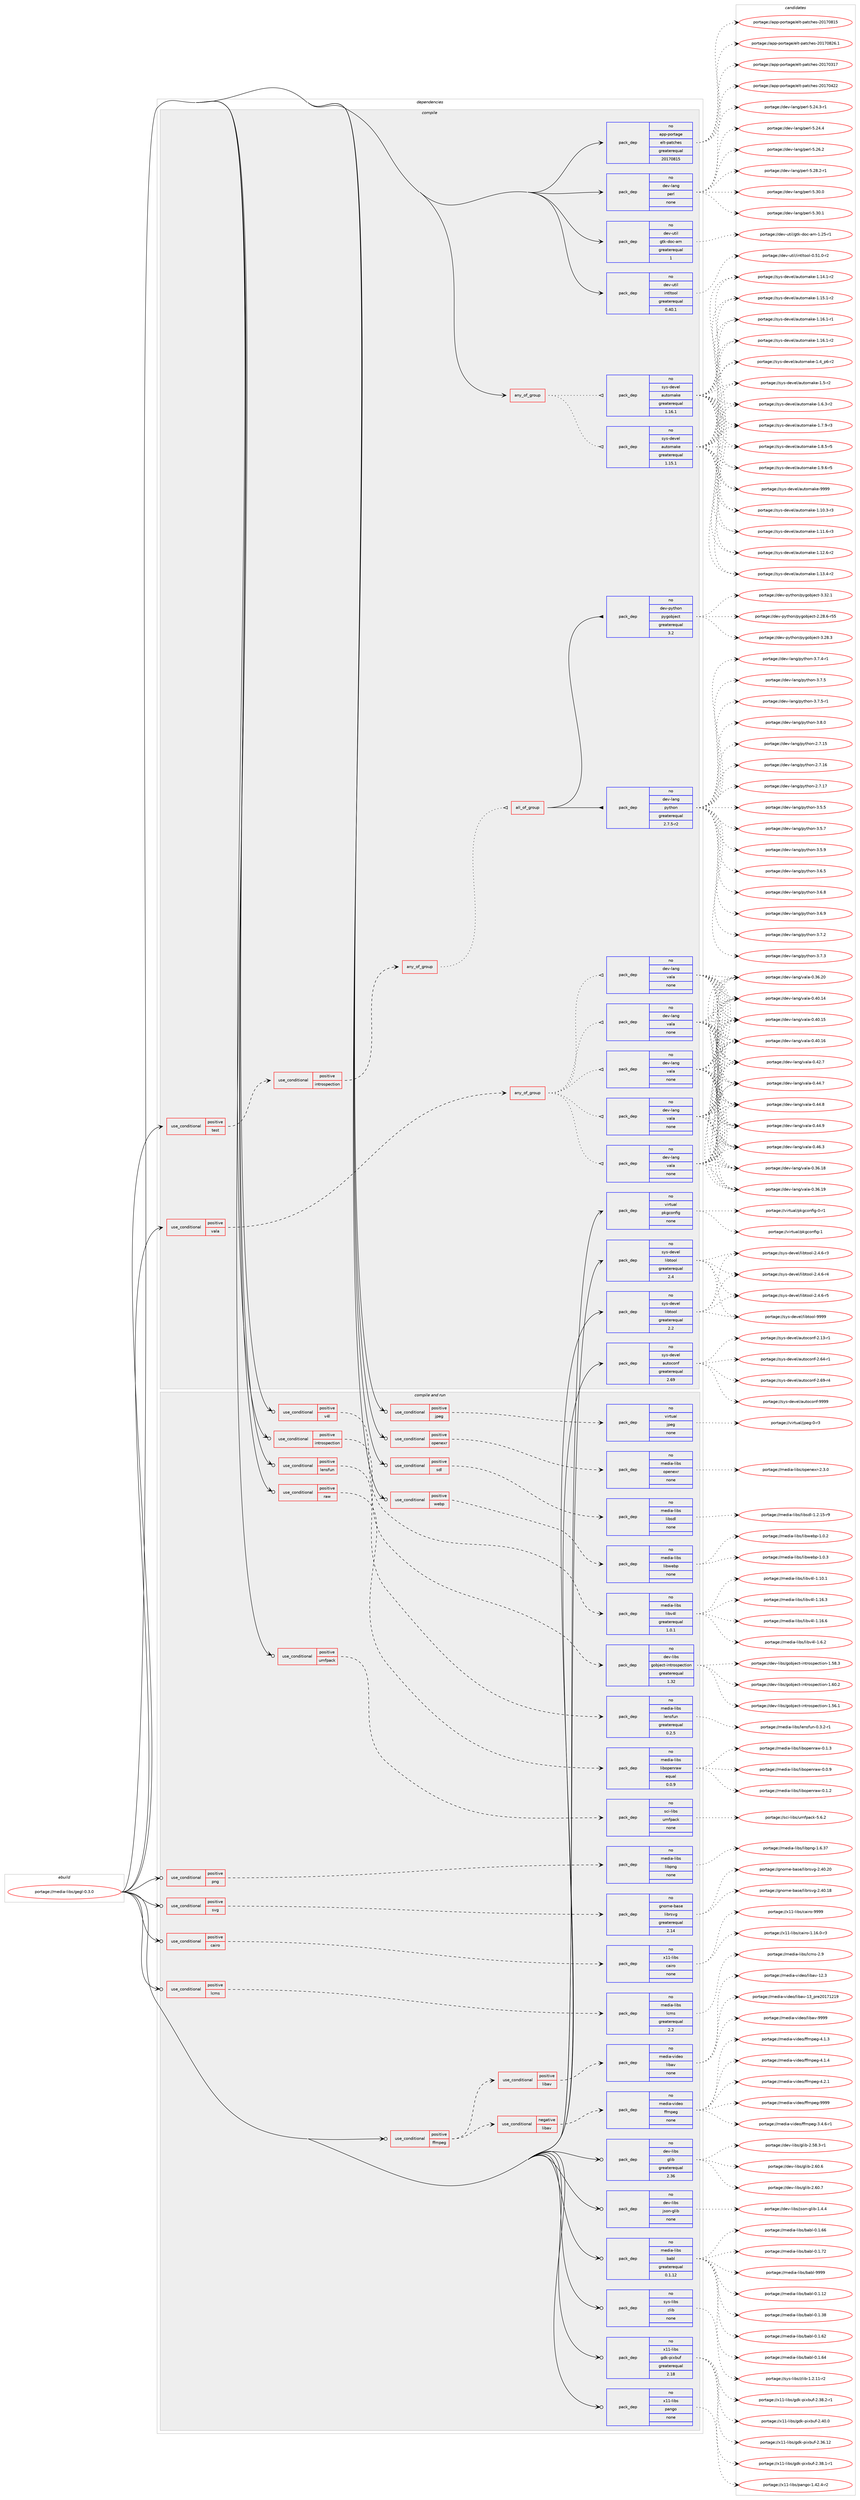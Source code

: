 digraph prolog {

# *************
# Graph options
# *************

newrank=true;
concentrate=true;
compound=true;
graph [rankdir=LR,fontname=Helvetica,fontsize=10,ranksep=1.5];#, ranksep=2.5, nodesep=0.2];
edge  [arrowhead=vee];
node  [fontname=Helvetica,fontsize=10];

# **********
# The ebuild
# **********

subgraph cluster_leftcol {
color=gray;
rank=same;
label=<<i>ebuild</i>>;
id [label="portage://media-libs/gegl-0.3.0", color=red, width=4, href="../media-libs/gegl-0.3.0.svg"];
}

# ****************
# The dependencies
# ****************

subgraph cluster_midcol {
color=gray;
label=<<i>dependencies</i>>;
subgraph cluster_compile {
fillcolor="#eeeeee";
style=filled;
label=<<i>compile</i>>;
subgraph any5017 {
dependency318473 [label=<<TABLE BORDER="0" CELLBORDER="1" CELLSPACING="0" CELLPADDING="4"><TR><TD CELLPADDING="10">any_of_group</TD></TR></TABLE>>, shape=none, color=red];subgraph pack233872 {
dependency318474 [label=<<TABLE BORDER="0" CELLBORDER="1" CELLSPACING="0" CELLPADDING="4" WIDTH="220"><TR><TD ROWSPAN="6" CELLPADDING="30">pack_dep</TD></TR><TR><TD WIDTH="110">no</TD></TR><TR><TD>sys-devel</TD></TR><TR><TD>automake</TD></TR><TR><TD>greaterequal</TD></TR><TR><TD>1.16.1</TD></TR></TABLE>>, shape=none, color=blue];
}
dependency318473:e -> dependency318474:w [weight=20,style="dotted",arrowhead="oinv"];
subgraph pack233873 {
dependency318475 [label=<<TABLE BORDER="0" CELLBORDER="1" CELLSPACING="0" CELLPADDING="4" WIDTH="220"><TR><TD ROWSPAN="6" CELLPADDING="30">pack_dep</TD></TR><TR><TD WIDTH="110">no</TD></TR><TR><TD>sys-devel</TD></TR><TR><TD>automake</TD></TR><TR><TD>greaterequal</TD></TR><TR><TD>1.15.1</TD></TR></TABLE>>, shape=none, color=blue];
}
dependency318473:e -> dependency318475:w [weight=20,style="dotted",arrowhead="oinv"];
}
id:e -> dependency318473:w [weight=20,style="solid",arrowhead="vee"];
subgraph cond79468 {
dependency318476 [label=<<TABLE BORDER="0" CELLBORDER="1" CELLSPACING="0" CELLPADDING="4"><TR><TD ROWSPAN="3" CELLPADDING="10">use_conditional</TD></TR><TR><TD>positive</TD></TR><TR><TD>test</TD></TR></TABLE>>, shape=none, color=red];
subgraph cond79469 {
dependency318477 [label=<<TABLE BORDER="0" CELLBORDER="1" CELLSPACING="0" CELLPADDING="4"><TR><TD ROWSPAN="3" CELLPADDING="10">use_conditional</TD></TR><TR><TD>positive</TD></TR><TR><TD>introspection</TD></TR></TABLE>>, shape=none, color=red];
subgraph any5018 {
dependency318478 [label=<<TABLE BORDER="0" CELLBORDER="1" CELLSPACING="0" CELLPADDING="4"><TR><TD CELLPADDING="10">any_of_group</TD></TR></TABLE>>, shape=none, color=red];subgraph all119 {
dependency318479 [label=<<TABLE BORDER="0" CELLBORDER="1" CELLSPACING="0" CELLPADDING="4"><TR><TD CELLPADDING="10">all_of_group</TD></TR></TABLE>>, shape=none, color=red];subgraph pack233874 {
dependency318480 [label=<<TABLE BORDER="0" CELLBORDER="1" CELLSPACING="0" CELLPADDING="4" WIDTH="220"><TR><TD ROWSPAN="6" CELLPADDING="30">pack_dep</TD></TR><TR><TD WIDTH="110">no</TD></TR><TR><TD>dev-lang</TD></TR><TR><TD>python</TD></TR><TR><TD>greaterequal</TD></TR><TR><TD>2.7.5-r2</TD></TR></TABLE>>, shape=none, color=blue];
}
dependency318479:e -> dependency318480:w [weight=20,style="solid",arrowhead="inv"];
subgraph pack233875 {
dependency318481 [label=<<TABLE BORDER="0" CELLBORDER="1" CELLSPACING="0" CELLPADDING="4" WIDTH="220"><TR><TD ROWSPAN="6" CELLPADDING="30">pack_dep</TD></TR><TR><TD WIDTH="110">no</TD></TR><TR><TD>dev-python</TD></TR><TR><TD>pygobject</TD></TR><TR><TD>greaterequal</TD></TR><TR><TD>3.2</TD></TR></TABLE>>, shape=none, color=blue];
}
dependency318479:e -> dependency318481:w [weight=20,style="solid",arrowhead="inv"];
}
dependency318478:e -> dependency318479:w [weight=20,style="dotted",arrowhead="oinv"];
}
dependency318477:e -> dependency318478:w [weight=20,style="dashed",arrowhead="vee"];
}
dependency318476:e -> dependency318477:w [weight=20,style="dashed",arrowhead="vee"];
}
id:e -> dependency318476:w [weight=20,style="solid",arrowhead="vee"];
subgraph cond79470 {
dependency318482 [label=<<TABLE BORDER="0" CELLBORDER="1" CELLSPACING="0" CELLPADDING="4"><TR><TD ROWSPAN="3" CELLPADDING="10">use_conditional</TD></TR><TR><TD>positive</TD></TR><TR><TD>vala</TD></TR></TABLE>>, shape=none, color=red];
subgraph any5019 {
dependency318483 [label=<<TABLE BORDER="0" CELLBORDER="1" CELLSPACING="0" CELLPADDING="4"><TR><TD CELLPADDING="10">any_of_group</TD></TR></TABLE>>, shape=none, color=red];subgraph pack233876 {
dependency318484 [label=<<TABLE BORDER="0" CELLBORDER="1" CELLSPACING="0" CELLPADDING="4" WIDTH="220"><TR><TD ROWSPAN="6" CELLPADDING="30">pack_dep</TD></TR><TR><TD WIDTH="110">no</TD></TR><TR><TD>dev-lang</TD></TR><TR><TD>vala</TD></TR><TR><TD>none</TD></TR><TR><TD></TD></TR></TABLE>>, shape=none, color=blue];
}
dependency318483:e -> dependency318484:w [weight=20,style="dotted",arrowhead="oinv"];
subgraph pack233877 {
dependency318485 [label=<<TABLE BORDER="0" CELLBORDER="1" CELLSPACING="0" CELLPADDING="4" WIDTH="220"><TR><TD ROWSPAN="6" CELLPADDING="30">pack_dep</TD></TR><TR><TD WIDTH="110">no</TD></TR><TR><TD>dev-lang</TD></TR><TR><TD>vala</TD></TR><TR><TD>none</TD></TR><TR><TD></TD></TR></TABLE>>, shape=none, color=blue];
}
dependency318483:e -> dependency318485:w [weight=20,style="dotted",arrowhead="oinv"];
subgraph pack233878 {
dependency318486 [label=<<TABLE BORDER="0" CELLBORDER="1" CELLSPACING="0" CELLPADDING="4" WIDTH="220"><TR><TD ROWSPAN="6" CELLPADDING="30">pack_dep</TD></TR><TR><TD WIDTH="110">no</TD></TR><TR><TD>dev-lang</TD></TR><TR><TD>vala</TD></TR><TR><TD>none</TD></TR><TR><TD></TD></TR></TABLE>>, shape=none, color=blue];
}
dependency318483:e -> dependency318486:w [weight=20,style="dotted",arrowhead="oinv"];
subgraph pack233879 {
dependency318487 [label=<<TABLE BORDER="0" CELLBORDER="1" CELLSPACING="0" CELLPADDING="4" WIDTH="220"><TR><TD ROWSPAN="6" CELLPADDING="30">pack_dep</TD></TR><TR><TD WIDTH="110">no</TD></TR><TR><TD>dev-lang</TD></TR><TR><TD>vala</TD></TR><TR><TD>none</TD></TR><TR><TD></TD></TR></TABLE>>, shape=none, color=blue];
}
dependency318483:e -> dependency318487:w [weight=20,style="dotted",arrowhead="oinv"];
subgraph pack233880 {
dependency318488 [label=<<TABLE BORDER="0" CELLBORDER="1" CELLSPACING="0" CELLPADDING="4" WIDTH="220"><TR><TD ROWSPAN="6" CELLPADDING="30">pack_dep</TD></TR><TR><TD WIDTH="110">no</TD></TR><TR><TD>dev-lang</TD></TR><TR><TD>vala</TD></TR><TR><TD>none</TD></TR><TR><TD></TD></TR></TABLE>>, shape=none, color=blue];
}
dependency318483:e -> dependency318488:w [weight=20,style="dotted",arrowhead="oinv"];
}
dependency318482:e -> dependency318483:w [weight=20,style="dashed",arrowhead="vee"];
}
id:e -> dependency318482:w [weight=20,style="solid",arrowhead="vee"];
subgraph pack233881 {
dependency318489 [label=<<TABLE BORDER="0" CELLBORDER="1" CELLSPACING="0" CELLPADDING="4" WIDTH="220"><TR><TD ROWSPAN="6" CELLPADDING="30">pack_dep</TD></TR><TR><TD WIDTH="110">no</TD></TR><TR><TD>app-portage</TD></TR><TR><TD>elt-patches</TD></TR><TR><TD>greaterequal</TD></TR><TR><TD>20170815</TD></TR></TABLE>>, shape=none, color=blue];
}
id:e -> dependency318489:w [weight=20,style="solid",arrowhead="vee"];
subgraph pack233882 {
dependency318490 [label=<<TABLE BORDER="0" CELLBORDER="1" CELLSPACING="0" CELLPADDING="4" WIDTH="220"><TR><TD ROWSPAN="6" CELLPADDING="30">pack_dep</TD></TR><TR><TD WIDTH="110">no</TD></TR><TR><TD>dev-lang</TD></TR><TR><TD>perl</TD></TR><TR><TD>none</TD></TR><TR><TD></TD></TR></TABLE>>, shape=none, color=blue];
}
id:e -> dependency318490:w [weight=20,style="solid",arrowhead="vee"];
subgraph pack233883 {
dependency318491 [label=<<TABLE BORDER="0" CELLBORDER="1" CELLSPACING="0" CELLPADDING="4" WIDTH="220"><TR><TD ROWSPAN="6" CELLPADDING="30">pack_dep</TD></TR><TR><TD WIDTH="110">no</TD></TR><TR><TD>dev-util</TD></TR><TR><TD>gtk-doc-am</TD></TR><TR><TD>greaterequal</TD></TR><TR><TD>1</TD></TR></TABLE>>, shape=none, color=blue];
}
id:e -> dependency318491:w [weight=20,style="solid",arrowhead="vee"];
subgraph pack233884 {
dependency318492 [label=<<TABLE BORDER="0" CELLBORDER="1" CELLSPACING="0" CELLPADDING="4" WIDTH="220"><TR><TD ROWSPAN="6" CELLPADDING="30">pack_dep</TD></TR><TR><TD WIDTH="110">no</TD></TR><TR><TD>dev-util</TD></TR><TR><TD>intltool</TD></TR><TR><TD>greaterequal</TD></TR><TR><TD>0.40.1</TD></TR></TABLE>>, shape=none, color=blue];
}
id:e -> dependency318492:w [weight=20,style="solid",arrowhead="vee"];
subgraph pack233885 {
dependency318493 [label=<<TABLE BORDER="0" CELLBORDER="1" CELLSPACING="0" CELLPADDING="4" WIDTH="220"><TR><TD ROWSPAN="6" CELLPADDING="30">pack_dep</TD></TR><TR><TD WIDTH="110">no</TD></TR><TR><TD>sys-devel</TD></TR><TR><TD>autoconf</TD></TR><TR><TD>greaterequal</TD></TR><TR><TD>2.69</TD></TR></TABLE>>, shape=none, color=blue];
}
id:e -> dependency318493:w [weight=20,style="solid",arrowhead="vee"];
subgraph pack233886 {
dependency318494 [label=<<TABLE BORDER="0" CELLBORDER="1" CELLSPACING="0" CELLPADDING="4" WIDTH="220"><TR><TD ROWSPAN="6" CELLPADDING="30">pack_dep</TD></TR><TR><TD WIDTH="110">no</TD></TR><TR><TD>sys-devel</TD></TR><TR><TD>libtool</TD></TR><TR><TD>greaterequal</TD></TR><TR><TD>2.2</TD></TR></TABLE>>, shape=none, color=blue];
}
id:e -> dependency318494:w [weight=20,style="solid",arrowhead="vee"];
subgraph pack233887 {
dependency318495 [label=<<TABLE BORDER="0" CELLBORDER="1" CELLSPACING="0" CELLPADDING="4" WIDTH="220"><TR><TD ROWSPAN="6" CELLPADDING="30">pack_dep</TD></TR><TR><TD WIDTH="110">no</TD></TR><TR><TD>sys-devel</TD></TR><TR><TD>libtool</TD></TR><TR><TD>greaterequal</TD></TR><TR><TD>2.4</TD></TR></TABLE>>, shape=none, color=blue];
}
id:e -> dependency318495:w [weight=20,style="solid",arrowhead="vee"];
subgraph pack233888 {
dependency318496 [label=<<TABLE BORDER="0" CELLBORDER="1" CELLSPACING="0" CELLPADDING="4" WIDTH="220"><TR><TD ROWSPAN="6" CELLPADDING="30">pack_dep</TD></TR><TR><TD WIDTH="110">no</TD></TR><TR><TD>virtual</TD></TR><TR><TD>pkgconfig</TD></TR><TR><TD>none</TD></TR><TR><TD></TD></TR></TABLE>>, shape=none, color=blue];
}
id:e -> dependency318496:w [weight=20,style="solid",arrowhead="vee"];
}
subgraph cluster_compileandrun {
fillcolor="#eeeeee";
style=filled;
label=<<i>compile and run</i>>;
subgraph cond79471 {
dependency318497 [label=<<TABLE BORDER="0" CELLBORDER="1" CELLSPACING="0" CELLPADDING="4"><TR><TD ROWSPAN="3" CELLPADDING="10">use_conditional</TD></TR><TR><TD>positive</TD></TR><TR><TD>cairo</TD></TR></TABLE>>, shape=none, color=red];
subgraph pack233889 {
dependency318498 [label=<<TABLE BORDER="0" CELLBORDER="1" CELLSPACING="0" CELLPADDING="4" WIDTH="220"><TR><TD ROWSPAN="6" CELLPADDING="30">pack_dep</TD></TR><TR><TD WIDTH="110">no</TD></TR><TR><TD>x11-libs</TD></TR><TR><TD>cairo</TD></TR><TR><TD>none</TD></TR><TR><TD></TD></TR></TABLE>>, shape=none, color=blue];
}
dependency318497:e -> dependency318498:w [weight=20,style="dashed",arrowhead="vee"];
}
id:e -> dependency318497:w [weight=20,style="solid",arrowhead="odotvee"];
subgraph cond79472 {
dependency318499 [label=<<TABLE BORDER="0" CELLBORDER="1" CELLSPACING="0" CELLPADDING="4"><TR><TD ROWSPAN="3" CELLPADDING="10">use_conditional</TD></TR><TR><TD>positive</TD></TR><TR><TD>ffmpeg</TD></TR></TABLE>>, shape=none, color=red];
subgraph cond79473 {
dependency318500 [label=<<TABLE BORDER="0" CELLBORDER="1" CELLSPACING="0" CELLPADDING="4"><TR><TD ROWSPAN="3" CELLPADDING="10">use_conditional</TD></TR><TR><TD>positive</TD></TR><TR><TD>libav</TD></TR></TABLE>>, shape=none, color=red];
subgraph pack233890 {
dependency318501 [label=<<TABLE BORDER="0" CELLBORDER="1" CELLSPACING="0" CELLPADDING="4" WIDTH="220"><TR><TD ROWSPAN="6" CELLPADDING="30">pack_dep</TD></TR><TR><TD WIDTH="110">no</TD></TR><TR><TD>media-video</TD></TR><TR><TD>libav</TD></TR><TR><TD>none</TD></TR><TR><TD></TD></TR></TABLE>>, shape=none, color=blue];
}
dependency318500:e -> dependency318501:w [weight=20,style="dashed",arrowhead="vee"];
}
dependency318499:e -> dependency318500:w [weight=20,style="dashed",arrowhead="vee"];
subgraph cond79474 {
dependency318502 [label=<<TABLE BORDER="0" CELLBORDER="1" CELLSPACING="0" CELLPADDING="4"><TR><TD ROWSPAN="3" CELLPADDING="10">use_conditional</TD></TR><TR><TD>negative</TD></TR><TR><TD>libav</TD></TR></TABLE>>, shape=none, color=red];
subgraph pack233891 {
dependency318503 [label=<<TABLE BORDER="0" CELLBORDER="1" CELLSPACING="0" CELLPADDING="4" WIDTH="220"><TR><TD ROWSPAN="6" CELLPADDING="30">pack_dep</TD></TR><TR><TD WIDTH="110">no</TD></TR><TR><TD>media-video</TD></TR><TR><TD>ffmpeg</TD></TR><TR><TD>none</TD></TR><TR><TD></TD></TR></TABLE>>, shape=none, color=blue];
}
dependency318502:e -> dependency318503:w [weight=20,style="dashed",arrowhead="vee"];
}
dependency318499:e -> dependency318502:w [weight=20,style="dashed",arrowhead="vee"];
}
id:e -> dependency318499:w [weight=20,style="solid",arrowhead="odotvee"];
subgraph cond79475 {
dependency318504 [label=<<TABLE BORDER="0" CELLBORDER="1" CELLSPACING="0" CELLPADDING="4"><TR><TD ROWSPAN="3" CELLPADDING="10">use_conditional</TD></TR><TR><TD>positive</TD></TR><TR><TD>introspection</TD></TR></TABLE>>, shape=none, color=red];
subgraph pack233892 {
dependency318505 [label=<<TABLE BORDER="0" CELLBORDER="1" CELLSPACING="0" CELLPADDING="4" WIDTH="220"><TR><TD ROWSPAN="6" CELLPADDING="30">pack_dep</TD></TR><TR><TD WIDTH="110">no</TD></TR><TR><TD>dev-libs</TD></TR><TR><TD>gobject-introspection</TD></TR><TR><TD>greaterequal</TD></TR><TR><TD>1.32</TD></TR></TABLE>>, shape=none, color=blue];
}
dependency318504:e -> dependency318505:w [weight=20,style="dashed",arrowhead="vee"];
}
id:e -> dependency318504:w [weight=20,style="solid",arrowhead="odotvee"];
subgraph cond79476 {
dependency318506 [label=<<TABLE BORDER="0" CELLBORDER="1" CELLSPACING="0" CELLPADDING="4"><TR><TD ROWSPAN="3" CELLPADDING="10">use_conditional</TD></TR><TR><TD>positive</TD></TR><TR><TD>jpeg</TD></TR></TABLE>>, shape=none, color=red];
subgraph pack233893 {
dependency318507 [label=<<TABLE BORDER="0" CELLBORDER="1" CELLSPACING="0" CELLPADDING="4" WIDTH="220"><TR><TD ROWSPAN="6" CELLPADDING="30">pack_dep</TD></TR><TR><TD WIDTH="110">no</TD></TR><TR><TD>virtual</TD></TR><TR><TD>jpeg</TD></TR><TR><TD>none</TD></TR><TR><TD></TD></TR></TABLE>>, shape=none, color=blue];
}
dependency318506:e -> dependency318507:w [weight=20,style="dashed",arrowhead="vee"];
}
id:e -> dependency318506:w [weight=20,style="solid",arrowhead="odotvee"];
subgraph cond79477 {
dependency318508 [label=<<TABLE BORDER="0" CELLBORDER="1" CELLSPACING="0" CELLPADDING="4"><TR><TD ROWSPAN="3" CELLPADDING="10">use_conditional</TD></TR><TR><TD>positive</TD></TR><TR><TD>lcms</TD></TR></TABLE>>, shape=none, color=red];
subgraph pack233894 {
dependency318509 [label=<<TABLE BORDER="0" CELLBORDER="1" CELLSPACING="0" CELLPADDING="4" WIDTH="220"><TR><TD ROWSPAN="6" CELLPADDING="30">pack_dep</TD></TR><TR><TD WIDTH="110">no</TD></TR><TR><TD>media-libs</TD></TR><TR><TD>lcms</TD></TR><TR><TD>greaterequal</TD></TR><TR><TD>2.2</TD></TR></TABLE>>, shape=none, color=blue];
}
dependency318508:e -> dependency318509:w [weight=20,style="dashed",arrowhead="vee"];
}
id:e -> dependency318508:w [weight=20,style="solid",arrowhead="odotvee"];
subgraph cond79478 {
dependency318510 [label=<<TABLE BORDER="0" CELLBORDER="1" CELLSPACING="0" CELLPADDING="4"><TR><TD ROWSPAN="3" CELLPADDING="10">use_conditional</TD></TR><TR><TD>positive</TD></TR><TR><TD>lensfun</TD></TR></TABLE>>, shape=none, color=red];
subgraph pack233895 {
dependency318511 [label=<<TABLE BORDER="0" CELLBORDER="1" CELLSPACING="0" CELLPADDING="4" WIDTH="220"><TR><TD ROWSPAN="6" CELLPADDING="30">pack_dep</TD></TR><TR><TD WIDTH="110">no</TD></TR><TR><TD>media-libs</TD></TR><TR><TD>lensfun</TD></TR><TR><TD>greaterequal</TD></TR><TR><TD>0.2.5</TD></TR></TABLE>>, shape=none, color=blue];
}
dependency318510:e -> dependency318511:w [weight=20,style="dashed",arrowhead="vee"];
}
id:e -> dependency318510:w [weight=20,style="solid",arrowhead="odotvee"];
subgraph cond79479 {
dependency318512 [label=<<TABLE BORDER="0" CELLBORDER="1" CELLSPACING="0" CELLPADDING="4"><TR><TD ROWSPAN="3" CELLPADDING="10">use_conditional</TD></TR><TR><TD>positive</TD></TR><TR><TD>openexr</TD></TR></TABLE>>, shape=none, color=red];
subgraph pack233896 {
dependency318513 [label=<<TABLE BORDER="0" CELLBORDER="1" CELLSPACING="0" CELLPADDING="4" WIDTH="220"><TR><TD ROWSPAN="6" CELLPADDING="30">pack_dep</TD></TR><TR><TD WIDTH="110">no</TD></TR><TR><TD>media-libs</TD></TR><TR><TD>openexr</TD></TR><TR><TD>none</TD></TR><TR><TD></TD></TR></TABLE>>, shape=none, color=blue];
}
dependency318512:e -> dependency318513:w [weight=20,style="dashed",arrowhead="vee"];
}
id:e -> dependency318512:w [weight=20,style="solid",arrowhead="odotvee"];
subgraph cond79480 {
dependency318514 [label=<<TABLE BORDER="0" CELLBORDER="1" CELLSPACING="0" CELLPADDING="4"><TR><TD ROWSPAN="3" CELLPADDING="10">use_conditional</TD></TR><TR><TD>positive</TD></TR><TR><TD>png</TD></TR></TABLE>>, shape=none, color=red];
subgraph pack233897 {
dependency318515 [label=<<TABLE BORDER="0" CELLBORDER="1" CELLSPACING="0" CELLPADDING="4" WIDTH="220"><TR><TD ROWSPAN="6" CELLPADDING="30">pack_dep</TD></TR><TR><TD WIDTH="110">no</TD></TR><TR><TD>media-libs</TD></TR><TR><TD>libpng</TD></TR><TR><TD>none</TD></TR><TR><TD></TD></TR></TABLE>>, shape=none, color=blue];
}
dependency318514:e -> dependency318515:w [weight=20,style="dashed",arrowhead="vee"];
}
id:e -> dependency318514:w [weight=20,style="solid",arrowhead="odotvee"];
subgraph cond79481 {
dependency318516 [label=<<TABLE BORDER="0" CELLBORDER="1" CELLSPACING="0" CELLPADDING="4"><TR><TD ROWSPAN="3" CELLPADDING="10">use_conditional</TD></TR><TR><TD>positive</TD></TR><TR><TD>raw</TD></TR></TABLE>>, shape=none, color=red];
subgraph pack233898 {
dependency318517 [label=<<TABLE BORDER="0" CELLBORDER="1" CELLSPACING="0" CELLPADDING="4" WIDTH="220"><TR><TD ROWSPAN="6" CELLPADDING="30">pack_dep</TD></TR><TR><TD WIDTH="110">no</TD></TR><TR><TD>media-libs</TD></TR><TR><TD>libopenraw</TD></TR><TR><TD>equal</TD></TR><TR><TD>0.0.9</TD></TR></TABLE>>, shape=none, color=blue];
}
dependency318516:e -> dependency318517:w [weight=20,style="dashed",arrowhead="vee"];
}
id:e -> dependency318516:w [weight=20,style="solid",arrowhead="odotvee"];
subgraph cond79482 {
dependency318518 [label=<<TABLE BORDER="0" CELLBORDER="1" CELLSPACING="0" CELLPADDING="4"><TR><TD ROWSPAN="3" CELLPADDING="10">use_conditional</TD></TR><TR><TD>positive</TD></TR><TR><TD>sdl</TD></TR></TABLE>>, shape=none, color=red];
subgraph pack233899 {
dependency318519 [label=<<TABLE BORDER="0" CELLBORDER="1" CELLSPACING="0" CELLPADDING="4" WIDTH="220"><TR><TD ROWSPAN="6" CELLPADDING="30">pack_dep</TD></TR><TR><TD WIDTH="110">no</TD></TR><TR><TD>media-libs</TD></TR><TR><TD>libsdl</TD></TR><TR><TD>none</TD></TR><TR><TD></TD></TR></TABLE>>, shape=none, color=blue];
}
dependency318518:e -> dependency318519:w [weight=20,style="dashed",arrowhead="vee"];
}
id:e -> dependency318518:w [weight=20,style="solid",arrowhead="odotvee"];
subgraph cond79483 {
dependency318520 [label=<<TABLE BORDER="0" CELLBORDER="1" CELLSPACING="0" CELLPADDING="4"><TR><TD ROWSPAN="3" CELLPADDING="10">use_conditional</TD></TR><TR><TD>positive</TD></TR><TR><TD>svg</TD></TR></TABLE>>, shape=none, color=red];
subgraph pack233900 {
dependency318521 [label=<<TABLE BORDER="0" CELLBORDER="1" CELLSPACING="0" CELLPADDING="4" WIDTH="220"><TR><TD ROWSPAN="6" CELLPADDING="30">pack_dep</TD></TR><TR><TD WIDTH="110">no</TD></TR><TR><TD>gnome-base</TD></TR><TR><TD>librsvg</TD></TR><TR><TD>greaterequal</TD></TR><TR><TD>2.14</TD></TR></TABLE>>, shape=none, color=blue];
}
dependency318520:e -> dependency318521:w [weight=20,style="dashed",arrowhead="vee"];
}
id:e -> dependency318520:w [weight=20,style="solid",arrowhead="odotvee"];
subgraph cond79484 {
dependency318522 [label=<<TABLE BORDER="0" CELLBORDER="1" CELLSPACING="0" CELLPADDING="4"><TR><TD ROWSPAN="3" CELLPADDING="10">use_conditional</TD></TR><TR><TD>positive</TD></TR><TR><TD>umfpack</TD></TR></TABLE>>, shape=none, color=red];
subgraph pack233901 {
dependency318523 [label=<<TABLE BORDER="0" CELLBORDER="1" CELLSPACING="0" CELLPADDING="4" WIDTH="220"><TR><TD ROWSPAN="6" CELLPADDING="30">pack_dep</TD></TR><TR><TD WIDTH="110">no</TD></TR><TR><TD>sci-libs</TD></TR><TR><TD>umfpack</TD></TR><TR><TD>none</TD></TR><TR><TD></TD></TR></TABLE>>, shape=none, color=blue];
}
dependency318522:e -> dependency318523:w [weight=20,style="dashed",arrowhead="vee"];
}
id:e -> dependency318522:w [weight=20,style="solid",arrowhead="odotvee"];
subgraph cond79485 {
dependency318524 [label=<<TABLE BORDER="0" CELLBORDER="1" CELLSPACING="0" CELLPADDING="4"><TR><TD ROWSPAN="3" CELLPADDING="10">use_conditional</TD></TR><TR><TD>positive</TD></TR><TR><TD>v4l</TD></TR></TABLE>>, shape=none, color=red];
subgraph pack233902 {
dependency318525 [label=<<TABLE BORDER="0" CELLBORDER="1" CELLSPACING="0" CELLPADDING="4" WIDTH="220"><TR><TD ROWSPAN="6" CELLPADDING="30">pack_dep</TD></TR><TR><TD WIDTH="110">no</TD></TR><TR><TD>media-libs</TD></TR><TR><TD>libv4l</TD></TR><TR><TD>greaterequal</TD></TR><TR><TD>1.0.1</TD></TR></TABLE>>, shape=none, color=blue];
}
dependency318524:e -> dependency318525:w [weight=20,style="dashed",arrowhead="vee"];
}
id:e -> dependency318524:w [weight=20,style="solid",arrowhead="odotvee"];
subgraph cond79486 {
dependency318526 [label=<<TABLE BORDER="0" CELLBORDER="1" CELLSPACING="0" CELLPADDING="4"><TR><TD ROWSPAN="3" CELLPADDING="10">use_conditional</TD></TR><TR><TD>positive</TD></TR><TR><TD>webp</TD></TR></TABLE>>, shape=none, color=red];
subgraph pack233903 {
dependency318527 [label=<<TABLE BORDER="0" CELLBORDER="1" CELLSPACING="0" CELLPADDING="4" WIDTH="220"><TR><TD ROWSPAN="6" CELLPADDING="30">pack_dep</TD></TR><TR><TD WIDTH="110">no</TD></TR><TR><TD>media-libs</TD></TR><TR><TD>libwebp</TD></TR><TR><TD>none</TD></TR><TR><TD></TD></TR></TABLE>>, shape=none, color=blue];
}
dependency318526:e -> dependency318527:w [weight=20,style="dashed",arrowhead="vee"];
}
id:e -> dependency318526:w [weight=20,style="solid",arrowhead="odotvee"];
subgraph pack233904 {
dependency318528 [label=<<TABLE BORDER="0" CELLBORDER="1" CELLSPACING="0" CELLPADDING="4" WIDTH="220"><TR><TD ROWSPAN="6" CELLPADDING="30">pack_dep</TD></TR><TR><TD WIDTH="110">no</TD></TR><TR><TD>dev-libs</TD></TR><TR><TD>glib</TD></TR><TR><TD>greaterequal</TD></TR><TR><TD>2.36</TD></TR></TABLE>>, shape=none, color=blue];
}
id:e -> dependency318528:w [weight=20,style="solid",arrowhead="odotvee"];
subgraph pack233905 {
dependency318529 [label=<<TABLE BORDER="0" CELLBORDER="1" CELLSPACING="0" CELLPADDING="4" WIDTH="220"><TR><TD ROWSPAN="6" CELLPADDING="30">pack_dep</TD></TR><TR><TD WIDTH="110">no</TD></TR><TR><TD>dev-libs</TD></TR><TR><TD>json-glib</TD></TR><TR><TD>none</TD></TR><TR><TD></TD></TR></TABLE>>, shape=none, color=blue];
}
id:e -> dependency318529:w [weight=20,style="solid",arrowhead="odotvee"];
subgraph pack233906 {
dependency318530 [label=<<TABLE BORDER="0" CELLBORDER="1" CELLSPACING="0" CELLPADDING="4" WIDTH="220"><TR><TD ROWSPAN="6" CELLPADDING="30">pack_dep</TD></TR><TR><TD WIDTH="110">no</TD></TR><TR><TD>media-libs</TD></TR><TR><TD>babl</TD></TR><TR><TD>greaterequal</TD></TR><TR><TD>0.1.12</TD></TR></TABLE>>, shape=none, color=blue];
}
id:e -> dependency318530:w [weight=20,style="solid",arrowhead="odotvee"];
subgraph pack233907 {
dependency318531 [label=<<TABLE BORDER="0" CELLBORDER="1" CELLSPACING="0" CELLPADDING="4" WIDTH="220"><TR><TD ROWSPAN="6" CELLPADDING="30">pack_dep</TD></TR><TR><TD WIDTH="110">no</TD></TR><TR><TD>sys-libs</TD></TR><TR><TD>zlib</TD></TR><TR><TD>none</TD></TR><TR><TD></TD></TR></TABLE>>, shape=none, color=blue];
}
id:e -> dependency318531:w [weight=20,style="solid",arrowhead="odotvee"];
subgraph pack233908 {
dependency318532 [label=<<TABLE BORDER="0" CELLBORDER="1" CELLSPACING="0" CELLPADDING="4" WIDTH="220"><TR><TD ROWSPAN="6" CELLPADDING="30">pack_dep</TD></TR><TR><TD WIDTH="110">no</TD></TR><TR><TD>x11-libs</TD></TR><TR><TD>gdk-pixbuf</TD></TR><TR><TD>greaterequal</TD></TR><TR><TD>2.18</TD></TR></TABLE>>, shape=none, color=blue];
}
id:e -> dependency318532:w [weight=20,style="solid",arrowhead="odotvee"];
subgraph pack233909 {
dependency318533 [label=<<TABLE BORDER="0" CELLBORDER="1" CELLSPACING="0" CELLPADDING="4" WIDTH="220"><TR><TD ROWSPAN="6" CELLPADDING="30">pack_dep</TD></TR><TR><TD WIDTH="110">no</TD></TR><TR><TD>x11-libs</TD></TR><TR><TD>pango</TD></TR><TR><TD>none</TD></TR><TR><TD></TD></TR></TABLE>>, shape=none, color=blue];
}
id:e -> dependency318533:w [weight=20,style="solid",arrowhead="odotvee"];
}
subgraph cluster_run {
fillcolor="#eeeeee";
style=filled;
label=<<i>run</i>>;
}
}

# **************
# The candidates
# **************

subgraph cluster_choices {
rank=same;
color=gray;
label=<<i>candidates</i>>;

subgraph choice233872 {
color=black;
nodesep=1;
choiceportage11512111545100101118101108479711711611110997107101454946494846514511451 [label="portage://sys-devel/automake-1.10.3-r3", color=red, width=4,href="../sys-devel/automake-1.10.3-r3.svg"];
choiceportage11512111545100101118101108479711711611110997107101454946494946544511451 [label="portage://sys-devel/automake-1.11.6-r3", color=red, width=4,href="../sys-devel/automake-1.11.6-r3.svg"];
choiceportage11512111545100101118101108479711711611110997107101454946495046544511450 [label="portage://sys-devel/automake-1.12.6-r2", color=red, width=4,href="../sys-devel/automake-1.12.6-r2.svg"];
choiceportage11512111545100101118101108479711711611110997107101454946495146524511450 [label="portage://sys-devel/automake-1.13.4-r2", color=red, width=4,href="../sys-devel/automake-1.13.4-r2.svg"];
choiceportage11512111545100101118101108479711711611110997107101454946495246494511450 [label="portage://sys-devel/automake-1.14.1-r2", color=red, width=4,href="../sys-devel/automake-1.14.1-r2.svg"];
choiceportage11512111545100101118101108479711711611110997107101454946495346494511450 [label="portage://sys-devel/automake-1.15.1-r2", color=red, width=4,href="../sys-devel/automake-1.15.1-r2.svg"];
choiceportage11512111545100101118101108479711711611110997107101454946495446494511449 [label="portage://sys-devel/automake-1.16.1-r1", color=red, width=4,href="../sys-devel/automake-1.16.1-r1.svg"];
choiceportage11512111545100101118101108479711711611110997107101454946495446494511450 [label="portage://sys-devel/automake-1.16.1-r2", color=red, width=4,href="../sys-devel/automake-1.16.1-r2.svg"];
choiceportage115121115451001011181011084797117116111109971071014549465295112544511450 [label="portage://sys-devel/automake-1.4_p6-r2", color=red, width=4,href="../sys-devel/automake-1.4_p6-r2.svg"];
choiceportage11512111545100101118101108479711711611110997107101454946534511450 [label="portage://sys-devel/automake-1.5-r2", color=red, width=4,href="../sys-devel/automake-1.5-r2.svg"];
choiceportage115121115451001011181011084797117116111109971071014549465446514511450 [label="portage://sys-devel/automake-1.6.3-r2", color=red, width=4,href="../sys-devel/automake-1.6.3-r2.svg"];
choiceportage115121115451001011181011084797117116111109971071014549465546574511451 [label="portage://sys-devel/automake-1.7.9-r3", color=red, width=4,href="../sys-devel/automake-1.7.9-r3.svg"];
choiceportage115121115451001011181011084797117116111109971071014549465646534511453 [label="portage://sys-devel/automake-1.8.5-r5", color=red, width=4,href="../sys-devel/automake-1.8.5-r5.svg"];
choiceportage115121115451001011181011084797117116111109971071014549465746544511453 [label="portage://sys-devel/automake-1.9.6-r5", color=red, width=4,href="../sys-devel/automake-1.9.6-r5.svg"];
choiceportage115121115451001011181011084797117116111109971071014557575757 [label="portage://sys-devel/automake-9999", color=red, width=4,href="../sys-devel/automake-9999.svg"];
dependency318474:e -> choiceportage11512111545100101118101108479711711611110997107101454946494846514511451:w [style=dotted,weight="100"];
dependency318474:e -> choiceportage11512111545100101118101108479711711611110997107101454946494946544511451:w [style=dotted,weight="100"];
dependency318474:e -> choiceportage11512111545100101118101108479711711611110997107101454946495046544511450:w [style=dotted,weight="100"];
dependency318474:e -> choiceportage11512111545100101118101108479711711611110997107101454946495146524511450:w [style=dotted,weight="100"];
dependency318474:e -> choiceportage11512111545100101118101108479711711611110997107101454946495246494511450:w [style=dotted,weight="100"];
dependency318474:e -> choiceportage11512111545100101118101108479711711611110997107101454946495346494511450:w [style=dotted,weight="100"];
dependency318474:e -> choiceportage11512111545100101118101108479711711611110997107101454946495446494511449:w [style=dotted,weight="100"];
dependency318474:e -> choiceportage11512111545100101118101108479711711611110997107101454946495446494511450:w [style=dotted,weight="100"];
dependency318474:e -> choiceportage115121115451001011181011084797117116111109971071014549465295112544511450:w [style=dotted,weight="100"];
dependency318474:e -> choiceportage11512111545100101118101108479711711611110997107101454946534511450:w [style=dotted,weight="100"];
dependency318474:e -> choiceportage115121115451001011181011084797117116111109971071014549465446514511450:w [style=dotted,weight="100"];
dependency318474:e -> choiceportage115121115451001011181011084797117116111109971071014549465546574511451:w [style=dotted,weight="100"];
dependency318474:e -> choiceportage115121115451001011181011084797117116111109971071014549465646534511453:w [style=dotted,weight="100"];
dependency318474:e -> choiceportage115121115451001011181011084797117116111109971071014549465746544511453:w [style=dotted,weight="100"];
dependency318474:e -> choiceportage115121115451001011181011084797117116111109971071014557575757:w [style=dotted,weight="100"];
}
subgraph choice233873 {
color=black;
nodesep=1;
choiceportage11512111545100101118101108479711711611110997107101454946494846514511451 [label="portage://sys-devel/automake-1.10.3-r3", color=red, width=4,href="../sys-devel/automake-1.10.3-r3.svg"];
choiceportage11512111545100101118101108479711711611110997107101454946494946544511451 [label="portage://sys-devel/automake-1.11.6-r3", color=red, width=4,href="../sys-devel/automake-1.11.6-r3.svg"];
choiceportage11512111545100101118101108479711711611110997107101454946495046544511450 [label="portage://sys-devel/automake-1.12.6-r2", color=red, width=4,href="../sys-devel/automake-1.12.6-r2.svg"];
choiceportage11512111545100101118101108479711711611110997107101454946495146524511450 [label="portage://sys-devel/automake-1.13.4-r2", color=red, width=4,href="../sys-devel/automake-1.13.4-r2.svg"];
choiceportage11512111545100101118101108479711711611110997107101454946495246494511450 [label="portage://sys-devel/automake-1.14.1-r2", color=red, width=4,href="../sys-devel/automake-1.14.1-r2.svg"];
choiceportage11512111545100101118101108479711711611110997107101454946495346494511450 [label="portage://sys-devel/automake-1.15.1-r2", color=red, width=4,href="../sys-devel/automake-1.15.1-r2.svg"];
choiceportage11512111545100101118101108479711711611110997107101454946495446494511449 [label="portage://sys-devel/automake-1.16.1-r1", color=red, width=4,href="../sys-devel/automake-1.16.1-r1.svg"];
choiceportage11512111545100101118101108479711711611110997107101454946495446494511450 [label="portage://sys-devel/automake-1.16.1-r2", color=red, width=4,href="../sys-devel/automake-1.16.1-r2.svg"];
choiceportage115121115451001011181011084797117116111109971071014549465295112544511450 [label="portage://sys-devel/automake-1.4_p6-r2", color=red, width=4,href="../sys-devel/automake-1.4_p6-r2.svg"];
choiceportage11512111545100101118101108479711711611110997107101454946534511450 [label="portage://sys-devel/automake-1.5-r2", color=red, width=4,href="../sys-devel/automake-1.5-r2.svg"];
choiceportage115121115451001011181011084797117116111109971071014549465446514511450 [label="portage://sys-devel/automake-1.6.3-r2", color=red, width=4,href="../sys-devel/automake-1.6.3-r2.svg"];
choiceportage115121115451001011181011084797117116111109971071014549465546574511451 [label="portage://sys-devel/automake-1.7.9-r3", color=red, width=4,href="../sys-devel/automake-1.7.9-r3.svg"];
choiceportage115121115451001011181011084797117116111109971071014549465646534511453 [label="portage://sys-devel/automake-1.8.5-r5", color=red, width=4,href="../sys-devel/automake-1.8.5-r5.svg"];
choiceportage115121115451001011181011084797117116111109971071014549465746544511453 [label="portage://sys-devel/automake-1.9.6-r5", color=red, width=4,href="../sys-devel/automake-1.9.6-r5.svg"];
choiceportage115121115451001011181011084797117116111109971071014557575757 [label="portage://sys-devel/automake-9999", color=red, width=4,href="../sys-devel/automake-9999.svg"];
dependency318475:e -> choiceportage11512111545100101118101108479711711611110997107101454946494846514511451:w [style=dotted,weight="100"];
dependency318475:e -> choiceportage11512111545100101118101108479711711611110997107101454946494946544511451:w [style=dotted,weight="100"];
dependency318475:e -> choiceportage11512111545100101118101108479711711611110997107101454946495046544511450:w [style=dotted,weight="100"];
dependency318475:e -> choiceportage11512111545100101118101108479711711611110997107101454946495146524511450:w [style=dotted,weight="100"];
dependency318475:e -> choiceportage11512111545100101118101108479711711611110997107101454946495246494511450:w [style=dotted,weight="100"];
dependency318475:e -> choiceportage11512111545100101118101108479711711611110997107101454946495346494511450:w [style=dotted,weight="100"];
dependency318475:e -> choiceportage11512111545100101118101108479711711611110997107101454946495446494511449:w [style=dotted,weight="100"];
dependency318475:e -> choiceportage11512111545100101118101108479711711611110997107101454946495446494511450:w [style=dotted,weight="100"];
dependency318475:e -> choiceportage115121115451001011181011084797117116111109971071014549465295112544511450:w [style=dotted,weight="100"];
dependency318475:e -> choiceportage11512111545100101118101108479711711611110997107101454946534511450:w [style=dotted,weight="100"];
dependency318475:e -> choiceportage115121115451001011181011084797117116111109971071014549465446514511450:w [style=dotted,weight="100"];
dependency318475:e -> choiceportage115121115451001011181011084797117116111109971071014549465546574511451:w [style=dotted,weight="100"];
dependency318475:e -> choiceportage115121115451001011181011084797117116111109971071014549465646534511453:w [style=dotted,weight="100"];
dependency318475:e -> choiceportage115121115451001011181011084797117116111109971071014549465746544511453:w [style=dotted,weight="100"];
dependency318475:e -> choiceportage115121115451001011181011084797117116111109971071014557575757:w [style=dotted,weight="100"];
}
subgraph choice233874 {
color=black;
nodesep=1;
choiceportage10010111845108971101034711212111610411111045504655464953 [label="portage://dev-lang/python-2.7.15", color=red, width=4,href="../dev-lang/python-2.7.15.svg"];
choiceportage10010111845108971101034711212111610411111045504655464954 [label="portage://dev-lang/python-2.7.16", color=red, width=4,href="../dev-lang/python-2.7.16.svg"];
choiceportage10010111845108971101034711212111610411111045504655464955 [label="portage://dev-lang/python-2.7.17", color=red, width=4,href="../dev-lang/python-2.7.17.svg"];
choiceportage100101118451089711010347112121116104111110455146534653 [label="portage://dev-lang/python-3.5.5", color=red, width=4,href="../dev-lang/python-3.5.5.svg"];
choiceportage100101118451089711010347112121116104111110455146534655 [label="portage://dev-lang/python-3.5.7", color=red, width=4,href="../dev-lang/python-3.5.7.svg"];
choiceportage100101118451089711010347112121116104111110455146534657 [label="portage://dev-lang/python-3.5.9", color=red, width=4,href="../dev-lang/python-3.5.9.svg"];
choiceportage100101118451089711010347112121116104111110455146544653 [label="portage://dev-lang/python-3.6.5", color=red, width=4,href="../dev-lang/python-3.6.5.svg"];
choiceportage100101118451089711010347112121116104111110455146544656 [label="portage://dev-lang/python-3.6.8", color=red, width=4,href="../dev-lang/python-3.6.8.svg"];
choiceportage100101118451089711010347112121116104111110455146544657 [label="portage://dev-lang/python-3.6.9", color=red, width=4,href="../dev-lang/python-3.6.9.svg"];
choiceportage100101118451089711010347112121116104111110455146554650 [label="portage://dev-lang/python-3.7.2", color=red, width=4,href="../dev-lang/python-3.7.2.svg"];
choiceportage100101118451089711010347112121116104111110455146554651 [label="portage://dev-lang/python-3.7.3", color=red, width=4,href="../dev-lang/python-3.7.3.svg"];
choiceportage1001011184510897110103471121211161041111104551465546524511449 [label="portage://dev-lang/python-3.7.4-r1", color=red, width=4,href="../dev-lang/python-3.7.4-r1.svg"];
choiceportage100101118451089711010347112121116104111110455146554653 [label="portage://dev-lang/python-3.7.5", color=red, width=4,href="../dev-lang/python-3.7.5.svg"];
choiceportage1001011184510897110103471121211161041111104551465546534511449 [label="portage://dev-lang/python-3.7.5-r1", color=red, width=4,href="../dev-lang/python-3.7.5-r1.svg"];
choiceportage100101118451089711010347112121116104111110455146564648 [label="portage://dev-lang/python-3.8.0", color=red, width=4,href="../dev-lang/python-3.8.0.svg"];
dependency318480:e -> choiceportage10010111845108971101034711212111610411111045504655464953:w [style=dotted,weight="100"];
dependency318480:e -> choiceportage10010111845108971101034711212111610411111045504655464954:w [style=dotted,weight="100"];
dependency318480:e -> choiceportage10010111845108971101034711212111610411111045504655464955:w [style=dotted,weight="100"];
dependency318480:e -> choiceportage100101118451089711010347112121116104111110455146534653:w [style=dotted,weight="100"];
dependency318480:e -> choiceportage100101118451089711010347112121116104111110455146534655:w [style=dotted,weight="100"];
dependency318480:e -> choiceportage100101118451089711010347112121116104111110455146534657:w [style=dotted,weight="100"];
dependency318480:e -> choiceportage100101118451089711010347112121116104111110455146544653:w [style=dotted,weight="100"];
dependency318480:e -> choiceportage100101118451089711010347112121116104111110455146544656:w [style=dotted,weight="100"];
dependency318480:e -> choiceportage100101118451089711010347112121116104111110455146544657:w [style=dotted,weight="100"];
dependency318480:e -> choiceportage100101118451089711010347112121116104111110455146554650:w [style=dotted,weight="100"];
dependency318480:e -> choiceportage100101118451089711010347112121116104111110455146554651:w [style=dotted,weight="100"];
dependency318480:e -> choiceportage1001011184510897110103471121211161041111104551465546524511449:w [style=dotted,weight="100"];
dependency318480:e -> choiceportage100101118451089711010347112121116104111110455146554653:w [style=dotted,weight="100"];
dependency318480:e -> choiceportage1001011184510897110103471121211161041111104551465546534511449:w [style=dotted,weight="100"];
dependency318480:e -> choiceportage100101118451089711010347112121116104111110455146564648:w [style=dotted,weight="100"];
}
subgraph choice233875 {
color=black;
nodesep=1;
choiceportage1001011184511212111610411111047112121103111981061019911645504650564654451145353 [label="portage://dev-python/pygobject-2.28.6-r55", color=red, width=4,href="../dev-python/pygobject-2.28.6-r55.svg"];
choiceportage1001011184511212111610411111047112121103111981061019911645514650564651 [label="portage://dev-python/pygobject-3.28.3", color=red, width=4,href="../dev-python/pygobject-3.28.3.svg"];
choiceportage1001011184511212111610411111047112121103111981061019911645514651504649 [label="portage://dev-python/pygobject-3.32.1", color=red, width=4,href="../dev-python/pygobject-3.32.1.svg"];
dependency318481:e -> choiceportage1001011184511212111610411111047112121103111981061019911645504650564654451145353:w [style=dotted,weight="100"];
dependency318481:e -> choiceportage1001011184511212111610411111047112121103111981061019911645514650564651:w [style=dotted,weight="100"];
dependency318481:e -> choiceportage1001011184511212111610411111047112121103111981061019911645514651504649:w [style=dotted,weight="100"];
}
subgraph choice233876 {
color=black;
nodesep=1;
choiceportage10010111845108971101034711897108974548465154464956 [label="portage://dev-lang/vala-0.36.18", color=red, width=4,href="../dev-lang/vala-0.36.18.svg"];
choiceportage10010111845108971101034711897108974548465154464957 [label="portage://dev-lang/vala-0.36.19", color=red, width=4,href="../dev-lang/vala-0.36.19.svg"];
choiceportage10010111845108971101034711897108974548465154465048 [label="portage://dev-lang/vala-0.36.20", color=red, width=4,href="../dev-lang/vala-0.36.20.svg"];
choiceportage10010111845108971101034711897108974548465248464952 [label="portage://dev-lang/vala-0.40.14", color=red, width=4,href="../dev-lang/vala-0.40.14.svg"];
choiceportage10010111845108971101034711897108974548465248464953 [label="portage://dev-lang/vala-0.40.15", color=red, width=4,href="../dev-lang/vala-0.40.15.svg"];
choiceportage10010111845108971101034711897108974548465248464954 [label="portage://dev-lang/vala-0.40.16", color=red, width=4,href="../dev-lang/vala-0.40.16.svg"];
choiceportage100101118451089711010347118971089745484652504655 [label="portage://dev-lang/vala-0.42.7", color=red, width=4,href="../dev-lang/vala-0.42.7.svg"];
choiceportage100101118451089711010347118971089745484652524655 [label="portage://dev-lang/vala-0.44.7", color=red, width=4,href="../dev-lang/vala-0.44.7.svg"];
choiceportage100101118451089711010347118971089745484652524656 [label="portage://dev-lang/vala-0.44.8", color=red, width=4,href="../dev-lang/vala-0.44.8.svg"];
choiceportage100101118451089711010347118971089745484652524657 [label="portage://dev-lang/vala-0.44.9", color=red, width=4,href="../dev-lang/vala-0.44.9.svg"];
choiceportage100101118451089711010347118971089745484652544651 [label="portage://dev-lang/vala-0.46.3", color=red, width=4,href="../dev-lang/vala-0.46.3.svg"];
dependency318484:e -> choiceportage10010111845108971101034711897108974548465154464956:w [style=dotted,weight="100"];
dependency318484:e -> choiceportage10010111845108971101034711897108974548465154464957:w [style=dotted,weight="100"];
dependency318484:e -> choiceportage10010111845108971101034711897108974548465154465048:w [style=dotted,weight="100"];
dependency318484:e -> choiceportage10010111845108971101034711897108974548465248464952:w [style=dotted,weight="100"];
dependency318484:e -> choiceportage10010111845108971101034711897108974548465248464953:w [style=dotted,weight="100"];
dependency318484:e -> choiceportage10010111845108971101034711897108974548465248464954:w [style=dotted,weight="100"];
dependency318484:e -> choiceportage100101118451089711010347118971089745484652504655:w [style=dotted,weight="100"];
dependency318484:e -> choiceportage100101118451089711010347118971089745484652524655:w [style=dotted,weight="100"];
dependency318484:e -> choiceportage100101118451089711010347118971089745484652524656:w [style=dotted,weight="100"];
dependency318484:e -> choiceportage100101118451089711010347118971089745484652524657:w [style=dotted,weight="100"];
dependency318484:e -> choiceportage100101118451089711010347118971089745484652544651:w [style=dotted,weight="100"];
}
subgraph choice233877 {
color=black;
nodesep=1;
choiceportage10010111845108971101034711897108974548465154464956 [label="portage://dev-lang/vala-0.36.18", color=red, width=4,href="../dev-lang/vala-0.36.18.svg"];
choiceportage10010111845108971101034711897108974548465154464957 [label="portage://dev-lang/vala-0.36.19", color=red, width=4,href="../dev-lang/vala-0.36.19.svg"];
choiceportage10010111845108971101034711897108974548465154465048 [label="portage://dev-lang/vala-0.36.20", color=red, width=4,href="../dev-lang/vala-0.36.20.svg"];
choiceportage10010111845108971101034711897108974548465248464952 [label="portage://dev-lang/vala-0.40.14", color=red, width=4,href="../dev-lang/vala-0.40.14.svg"];
choiceportage10010111845108971101034711897108974548465248464953 [label="portage://dev-lang/vala-0.40.15", color=red, width=4,href="../dev-lang/vala-0.40.15.svg"];
choiceportage10010111845108971101034711897108974548465248464954 [label="portage://dev-lang/vala-0.40.16", color=red, width=4,href="../dev-lang/vala-0.40.16.svg"];
choiceportage100101118451089711010347118971089745484652504655 [label="portage://dev-lang/vala-0.42.7", color=red, width=4,href="../dev-lang/vala-0.42.7.svg"];
choiceportage100101118451089711010347118971089745484652524655 [label="portage://dev-lang/vala-0.44.7", color=red, width=4,href="../dev-lang/vala-0.44.7.svg"];
choiceportage100101118451089711010347118971089745484652524656 [label="portage://dev-lang/vala-0.44.8", color=red, width=4,href="../dev-lang/vala-0.44.8.svg"];
choiceportage100101118451089711010347118971089745484652524657 [label="portage://dev-lang/vala-0.44.9", color=red, width=4,href="../dev-lang/vala-0.44.9.svg"];
choiceportage100101118451089711010347118971089745484652544651 [label="portage://dev-lang/vala-0.46.3", color=red, width=4,href="../dev-lang/vala-0.46.3.svg"];
dependency318485:e -> choiceportage10010111845108971101034711897108974548465154464956:w [style=dotted,weight="100"];
dependency318485:e -> choiceportage10010111845108971101034711897108974548465154464957:w [style=dotted,weight="100"];
dependency318485:e -> choiceportage10010111845108971101034711897108974548465154465048:w [style=dotted,weight="100"];
dependency318485:e -> choiceportage10010111845108971101034711897108974548465248464952:w [style=dotted,weight="100"];
dependency318485:e -> choiceportage10010111845108971101034711897108974548465248464953:w [style=dotted,weight="100"];
dependency318485:e -> choiceportage10010111845108971101034711897108974548465248464954:w [style=dotted,weight="100"];
dependency318485:e -> choiceportage100101118451089711010347118971089745484652504655:w [style=dotted,weight="100"];
dependency318485:e -> choiceportage100101118451089711010347118971089745484652524655:w [style=dotted,weight="100"];
dependency318485:e -> choiceportage100101118451089711010347118971089745484652524656:w [style=dotted,weight="100"];
dependency318485:e -> choiceportage100101118451089711010347118971089745484652524657:w [style=dotted,weight="100"];
dependency318485:e -> choiceportage100101118451089711010347118971089745484652544651:w [style=dotted,weight="100"];
}
subgraph choice233878 {
color=black;
nodesep=1;
choiceportage10010111845108971101034711897108974548465154464956 [label="portage://dev-lang/vala-0.36.18", color=red, width=4,href="../dev-lang/vala-0.36.18.svg"];
choiceportage10010111845108971101034711897108974548465154464957 [label="portage://dev-lang/vala-0.36.19", color=red, width=4,href="../dev-lang/vala-0.36.19.svg"];
choiceportage10010111845108971101034711897108974548465154465048 [label="portage://dev-lang/vala-0.36.20", color=red, width=4,href="../dev-lang/vala-0.36.20.svg"];
choiceportage10010111845108971101034711897108974548465248464952 [label="portage://dev-lang/vala-0.40.14", color=red, width=4,href="../dev-lang/vala-0.40.14.svg"];
choiceportage10010111845108971101034711897108974548465248464953 [label="portage://dev-lang/vala-0.40.15", color=red, width=4,href="../dev-lang/vala-0.40.15.svg"];
choiceportage10010111845108971101034711897108974548465248464954 [label="portage://dev-lang/vala-0.40.16", color=red, width=4,href="../dev-lang/vala-0.40.16.svg"];
choiceportage100101118451089711010347118971089745484652504655 [label="portage://dev-lang/vala-0.42.7", color=red, width=4,href="../dev-lang/vala-0.42.7.svg"];
choiceportage100101118451089711010347118971089745484652524655 [label="portage://dev-lang/vala-0.44.7", color=red, width=4,href="../dev-lang/vala-0.44.7.svg"];
choiceportage100101118451089711010347118971089745484652524656 [label="portage://dev-lang/vala-0.44.8", color=red, width=4,href="../dev-lang/vala-0.44.8.svg"];
choiceportage100101118451089711010347118971089745484652524657 [label="portage://dev-lang/vala-0.44.9", color=red, width=4,href="../dev-lang/vala-0.44.9.svg"];
choiceportage100101118451089711010347118971089745484652544651 [label="portage://dev-lang/vala-0.46.3", color=red, width=4,href="../dev-lang/vala-0.46.3.svg"];
dependency318486:e -> choiceportage10010111845108971101034711897108974548465154464956:w [style=dotted,weight="100"];
dependency318486:e -> choiceportage10010111845108971101034711897108974548465154464957:w [style=dotted,weight="100"];
dependency318486:e -> choiceportage10010111845108971101034711897108974548465154465048:w [style=dotted,weight="100"];
dependency318486:e -> choiceportage10010111845108971101034711897108974548465248464952:w [style=dotted,weight="100"];
dependency318486:e -> choiceportage10010111845108971101034711897108974548465248464953:w [style=dotted,weight="100"];
dependency318486:e -> choiceportage10010111845108971101034711897108974548465248464954:w [style=dotted,weight="100"];
dependency318486:e -> choiceportage100101118451089711010347118971089745484652504655:w [style=dotted,weight="100"];
dependency318486:e -> choiceportage100101118451089711010347118971089745484652524655:w [style=dotted,weight="100"];
dependency318486:e -> choiceportage100101118451089711010347118971089745484652524656:w [style=dotted,weight="100"];
dependency318486:e -> choiceportage100101118451089711010347118971089745484652524657:w [style=dotted,weight="100"];
dependency318486:e -> choiceportage100101118451089711010347118971089745484652544651:w [style=dotted,weight="100"];
}
subgraph choice233879 {
color=black;
nodesep=1;
choiceportage10010111845108971101034711897108974548465154464956 [label="portage://dev-lang/vala-0.36.18", color=red, width=4,href="../dev-lang/vala-0.36.18.svg"];
choiceportage10010111845108971101034711897108974548465154464957 [label="portage://dev-lang/vala-0.36.19", color=red, width=4,href="../dev-lang/vala-0.36.19.svg"];
choiceportage10010111845108971101034711897108974548465154465048 [label="portage://dev-lang/vala-0.36.20", color=red, width=4,href="../dev-lang/vala-0.36.20.svg"];
choiceportage10010111845108971101034711897108974548465248464952 [label="portage://dev-lang/vala-0.40.14", color=red, width=4,href="../dev-lang/vala-0.40.14.svg"];
choiceportage10010111845108971101034711897108974548465248464953 [label="portage://dev-lang/vala-0.40.15", color=red, width=4,href="../dev-lang/vala-0.40.15.svg"];
choiceportage10010111845108971101034711897108974548465248464954 [label="portage://dev-lang/vala-0.40.16", color=red, width=4,href="../dev-lang/vala-0.40.16.svg"];
choiceportage100101118451089711010347118971089745484652504655 [label="portage://dev-lang/vala-0.42.7", color=red, width=4,href="../dev-lang/vala-0.42.7.svg"];
choiceportage100101118451089711010347118971089745484652524655 [label="portage://dev-lang/vala-0.44.7", color=red, width=4,href="../dev-lang/vala-0.44.7.svg"];
choiceportage100101118451089711010347118971089745484652524656 [label="portage://dev-lang/vala-0.44.8", color=red, width=4,href="../dev-lang/vala-0.44.8.svg"];
choiceportage100101118451089711010347118971089745484652524657 [label="portage://dev-lang/vala-0.44.9", color=red, width=4,href="../dev-lang/vala-0.44.9.svg"];
choiceportage100101118451089711010347118971089745484652544651 [label="portage://dev-lang/vala-0.46.3", color=red, width=4,href="../dev-lang/vala-0.46.3.svg"];
dependency318487:e -> choiceportage10010111845108971101034711897108974548465154464956:w [style=dotted,weight="100"];
dependency318487:e -> choiceportage10010111845108971101034711897108974548465154464957:w [style=dotted,weight="100"];
dependency318487:e -> choiceportage10010111845108971101034711897108974548465154465048:w [style=dotted,weight="100"];
dependency318487:e -> choiceportage10010111845108971101034711897108974548465248464952:w [style=dotted,weight="100"];
dependency318487:e -> choiceportage10010111845108971101034711897108974548465248464953:w [style=dotted,weight="100"];
dependency318487:e -> choiceportage10010111845108971101034711897108974548465248464954:w [style=dotted,weight="100"];
dependency318487:e -> choiceportage100101118451089711010347118971089745484652504655:w [style=dotted,weight="100"];
dependency318487:e -> choiceportage100101118451089711010347118971089745484652524655:w [style=dotted,weight="100"];
dependency318487:e -> choiceportage100101118451089711010347118971089745484652524656:w [style=dotted,weight="100"];
dependency318487:e -> choiceportage100101118451089711010347118971089745484652524657:w [style=dotted,weight="100"];
dependency318487:e -> choiceportage100101118451089711010347118971089745484652544651:w [style=dotted,weight="100"];
}
subgraph choice233880 {
color=black;
nodesep=1;
choiceportage10010111845108971101034711897108974548465154464956 [label="portage://dev-lang/vala-0.36.18", color=red, width=4,href="../dev-lang/vala-0.36.18.svg"];
choiceportage10010111845108971101034711897108974548465154464957 [label="portage://dev-lang/vala-0.36.19", color=red, width=4,href="../dev-lang/vala-0.36.19.svg"];
choiceportage10010111845108971101034711897108974548465154465048 [label="portage://dev-lang/vala-0.36.20", color=red, width=4,href="../dev-lang/vala-0.36.20.svg"];
choiceportage10010111845108971101034711897108974548465248464952 [label="portage://dev-lang/vala-0.40.14", color=red, width=4,href="../dev-lang/vala-0.40.14.svg"];
choiceportage10010111845108971101034711897108974548465248464953 [label="portage://dev-lang/vala-0.40.15", color=red, width=4,href="../dev-lang/vala-0.40.15.svg"];
choiceportage10010111845108971101034711897108974548465248464954 [label="portage://dev-lang/vala-0.40.16", color=red, width=4,href="../dev-lang/vala-0.40.16.svg"];
choiceportage100101118451089711010347118971089745484652504655 [label="portage://dev-lang/vala-0.42.7", color=red, width=4,href="../dev-lang/vala-0.42.7.svg"];
choiceportage100101118451089711010347118971089745484652524655 [label="portage://dev-lang/vala-0.44.7", color=red, width=4,href="../dev-lang/vala-0.44.7.svg"];
choiceportage100101118451089711010347118971089745484652524656 [label="portage://dev-lang/vala-0.44.8", color=red, width=4,href="../dev-lang/vala-0.44.8.svg"];
choiceportage100101118451089711010347118971089745484652524657 [label="portage://dev-lang/vala-0.44.9", color=red, width=4,href="../dev-lang/vala-0.44.9.svg"];
choiceportage100101118451089711010347118971089745484652544651 [label="portage://dev-lang/vala-0.46.3", color=red, width=4,href="../dev-lang/vala-0.46.3.svg"];
dependency318488:e -> choiceportage10010111845108971101034711897108974548465154464956:w [style=dotted,weight="100"];
dependency318488:e -> choiceportage10010111845108971101034711897108974548465154464957:w [style=dotted,weight="100"];
dependency318488:e -> choiceportage10010111845108971101034711897108974548465154465048:w [style=dotted,weight="100"];
dependency318488:e -> choiceportage10010111845108971101034711897108974548465248464952:w [style=dotted,weight="100"];
dependency318488:e -> choiceportage10010111845108971101034711897108974548465248464953:w [style=dotted,weight="100"];
dependency318488:e -> choiceportage10010111845108971101034711897108974548465248464954:w [style=dotted,weight="100"];
dependency318488:e -> choiceportage100101118451089711010347118971089745484652504655:w [style=dotted,weight="100"];
dependency318488:e -> choiceportage100101118451089711010347118971089745484652524655:w [style=dotted,weight="100"];
dependency318488:e -> choiceportage100101118451089711010347118971089745484652524656:w [style=dotted,weight="100"];
dependency318488:e -> choiceportage100101118451089711010347118971089745484652524657:w [style=dotted,weight="100"];
dependency318488:e -> choiceportage100101118451089711010347118971089745484652544651:w [style=dotted,weight="100"];
}
subgraph choice233881 {
color=black;
nodesep=1;
choiceportage97112112451121111141169710310147101108116451129711699104101115455048495548514955 [label="portage://app-portage/elt-patches-20170317", color=red, width=4,href="../app-portage/elt-patches-20170317.svg"];
choiceportage97112112451121111141169710310147101108116451129711699104101115455048495548525050 [label="portage://app-portage/elt-patches-20170422", color=red, width=4,href="../app-portage/elt-patches-20170422.svg"];
choiceportage97112112451121111141169710310147101108116451129711699104101115455048495548564953 [label="portage://app-portage/elt-patches-20170815", color=red, width=4,href="../app-portage/elt-patches-20170815.svg"];
choiceportage971121124511211111411697103101471011081164511297116991041011154550484955485650544649 [label="portage://app-portage/elt-patches-20170826.1", color=red, width=4,href="../app-portage/elt-patches-20170826.1.svg"];
dependency318489:e -> choiceportage97112112451121111141169710310147101108116451129711699104101115455048495548514955:w [style=dotted,weight="100"];
dependency318489:e -> choiceportage97112112451121111141169710310147101108116451129711699104101115455048495548525050:w [style=dotted,weight="100"];
dependency318489:e -> choiceportage97112112451121111141169710310147101108116451129711699104101115455048495548564953:w [style=dotted,weight="100"];
dependency318489:e -> choiceportage971121124511211111411697103101471011081164511297116991041011154550484955485650544649:w [style=dotted,weight="100"];
}
subgraph choice233882 {
color=black;
nodesep=1;
choiceportage100101118451089711010347112101114108455346505246514511449 [label="portage://dev-lang/perl-5.24.3-r1", color=red, width=4,href="../dev-lang/perl-5.24.3-r1.svg"];
choiceportage10010111845108971101034711210111410845534650524652 [label="portage://dev-lang/perl-5.24.4", color=red, width=4,href="../dev-lang/perl-5.24.4.svg"];
choiceportage10010111845108971101034711210111410845534650544650 [label="portage://dev-lang/perl-5.26.2", color=red, width=4,href="../dev-lang/perl-5.26.2.svg"];
choiceportage100101118451089711010347112101114108455346505646504511449 [label="portage://dev-lang/perl-5.28.2-r1", color=red, width=4,href="../dev-lang/perl-5.28.2-r1.svg"];
choiceportage10010111845108971101034711210111410845534651484648 [label="portage://dev-lang/perl-5.30.0", color=red, width=4,href="../dev-lang/perl-5.30.0.svg"];
choiceportage10010111845108971101034711210111410845534651484649 [label="portage://dev-lang/perl-5.30.1", color=red, width=4,href="../dev-lang/perl-5.30.1.svg"];
dependency318490:e -> choiceportage100101118451089711010347112101114108455346505246514511449:w [style=dotted,weight="100"];
dependency318490:e -> choiceportage10010111845108971101034711210111410845534650524652:w [style=dotted,weight="100"];
dependency318490:e -> choiceportage10010111845108971101034711210111410845534650544650:w [style=dotted,weight="100"];
dependency318490:e -> choiceportage100101118451089711010347112101114108455346505646504511449:w [style=dotted,weight="100"];
dependency318490:e -> choiceportage10010111845108971101034711210111410845534651484648:w [style=dotted,weight="100"];
dependency318490:e -> choiceportage10010111845108971101034711210111410845534651484649:w [style=dotted,weight="100"];
}
subgraph choice233883 {
color=black;
nodesep=1;
choiceportage10010111845117116105108471031161074510011199459710945494650534511449 [label="portage://dev-util/gtk-doc-am-1.25-r1", color=red, width=4,href="../dev-util/gtk-doc-am-1.25-r1.svg"];
dependency318491:e -> choiceportage10010111845117116105108471031161074510011199459710945494650534511449:w [style=dotted,weight="100"];
}
subgraph choice233884 {
color=black;
nodesep=1;
choiceportage1001011184511711610510847105110116108116111111108454846534946484511450 [label="portage://dev-util/intltool-0.51.0-r2", color=red, width=4,href="../dev-util/intltool-0.51.0-r2.svg"];
dependency318492:e -> choiceportage1001011184511711610510847105110116108116111111108454846534946484511450:w [style=dotted,weight="100"];
}
subgraph choice233885 {
color=black;
nodesep=1;
choiceportage1151211154510010111810110847971171161119911111010245504649514511449 [label="portage://sys-devel/autoconf-2.13-r1", color=red, width=4,href="../sys-devel/autoconf-2.13-r1.svg"];
choiceportage1151211154510010111810110847971171161119911111010245504654524511449 [label="portage://sys-devel/autoconf-2.64-r1", color=red, width=4,href="../sys-devel/autoconf-2.64-r1.svg"];
choiceportage1151211154510010111810110847971171161119911111010245504654574511452 [label="portage://sys-devel/autoconf-2.69-r4", color=red, width=4,href="../sys-devel/autoconf-2.69-r4.svg"];
choiceportage115121115451001011181011084797117116111991111101024557575757 [label="portage://sys-devel/autoconf-9999", color=red, width=4,href="../sys-devel/autoconf-9999.svg"];
dependency318493:e -> choiceportage1151211154510010111810110847971171161119911111010245504649514511449:w [style=dotted,weight="100"];
dependency318493:e -> choiceportage1151211154510010111810110847971171161119911111010245504654524511449:w [style=dotted,weight="100"];
dependency318493:e -> choiceportage1151211154510010111810110847971171161119911111010245504654574511452:w [style=dotted,weight="100"];
dependency318493:e -> choiceportage115121115451001011181011084797117116111991111101024557575757:w [style=dotted,weight="100"];
}
subgraph choice233886 {
color=black;
nodesep=1;
choiceportage1151211154510010111810110847108105981161111111084550465246544511451 [label="portage://sys-devel/libtool-2.4.6-r3", color=red, width=4,href="../sys-devel/libtool-2.4.6-r3.svg"];
choiceportage1151211154510010111810110847108105981161111111084550465246544511452 [label="portage://sys-devel/libtool-2.4.6-r4", color=red, width=4,href="../sys-devel/libtool-2.4.6-r4.svg"];
choiceportage1151211154510010111810110847108105981161111111084550465246544511453 [label="portage://sys-devel/libtool-2.4.6-r5", color=red, width=4,href="../sys-devel/libtool-2.4.6-r5.svg"];
choiceportage1151211154510010111810110847108105981161111111084557575757 [label="portage://sys-devel/libtool-9999", color=red, width=4,href="../sys-devel/libtool-9999.svg"];
dependency318494:e -> choiceportage1151211154510010111810110847108105981161111111084550465246544511451:w [style=dotted,weight="100"];
dependency318494:e -> choiceportage1151211154510010111810110847108105981161111111084550465246544511452:w [style=dotted,weight="100"];
dependency318494:e -> choiceportage1151211154510010111810110847108105981161111111084550465246544511453:w [style=dotted,weight="100"];
dependency318494:e -> choiceportage1151211154510010111810110847108105981161111111084557575757:w [style=dotted,weight="100"];
}
subgraph choice233887 {
color=black;
nodesep=1;
choiceportage1151211154510010111810110847108105981161111111084550465246544511451 [label="portage://sys-devel/libtool-2.4.6-r3", color=red, width=4,href="../sys-devel/libtool-2.4.6-r3.svg"];
choiceportage1151211154510010111810110847108105981161111111084550465246544511452 [label="portage://sys-devel/libtool-2.4.6-r4", color=red, width=4,href="../sys-devel/libtool-2.4.6-r4.svg"];
choiceportage1151211154510010111810110847108105981161111111084550465246544511453 [label="portage://sys-devel/libtool-2.4.6-r5", color=red, width=4,href="../sys-devel/libtool-2.4.6-r5.svg"];
choiceportage1151211154510010111810110847108105981161111111084557575757 [label="portage://sys-devel/libtool-9999", color=red, width=4,href="../sys-devel/libtool-9999.svg"];
dependency318495:e -> choiceportage1151211154510010111810110847108105981161111111084550465246544511451:w [style=dotted,weight="100"];
dependency318495:e -> choiceportage1151211154510010111810110847108105981161111111084550465246544511452:w [style=dotted,weight="100"];
dependency318495:e -> choiceportage1151211154510010111810110847108105981161111111084550465246544511453:w [style=dotted,weight="100"];
dependency318495:e -> choiceportage1151211154510010111810110847108105981161111111084557575757:w [style=dotted,weight="100"];
}
subgraph choice233888 {
color=black;
nodesep=1;
choiceportage11810511411611797108471121071039911111010210510345484511449 [label="portage://virtual/pkgconfig-0-r1", color=red, width=4,href="../virtual/pkgconfig-0-r1.svg"];
choiceportage1181051141161179710847112107103991111101021051034549 [label="portage://virtual/pkgconfig-1", color=red, width=4,href="../virtual/pkgconfig-1.svg"];
dependency318496:e -> choiceportage11810511411611797108471121071039911111010210510345484511449:w [style=dotted,weight="100"];
dependency318496:e -> choiceportage1181051141161179710847112107103991111101021051034549:w [style=dotted,weight="100"];
}
subgraph choice233889 {
color=black;
nodesep=1;
choiceportage12049494510810598115479997105114111454946495446484511451 [label="portage://x11-libs/cairo-1.16.0-r3", color=red, width=4,href="../x11-libs/cairo-1.16.0-r3.svg"];
choiceportage120494945108105981154799971051141114557575757 [label="portage://x11-libs/cairo-9999", color=red, width=4,href="../x11-libs/cairo-9999.svg"];
dependency318498:e -> choiceportage12049494510810598115479997105114111454946495446484511451:w [style=dotted,weight="100"];
dependency318498:e -> choiceportage120494945108105981154799971051141114557575757:w [style=dotted,weight="100"];
}
subgraph choice233890 {
color=black;
nodesep=1;
choiceportage10910110010597451181051001011114710810598971184549504651 [label="portage://media-video/libav-12.3", color=red, width=4,href="../media-video/libav-12.3.svg"];
choiceportage1091011001059745118105100101111471081059897118454951951121141015048495549504957 [label="portage://media-video/libav-13_pre20171219", color=red, width=4,href="../media-video/libav-13_pre20171219.svg"];
choiceportage10910110010597451181051001011114710810598971184557575757 [label="portage://media-video/libav-9999", color=red, width=4,href="../media-video/libav-9999.svg"];
dependency318501:e -> choiceportage10910110010597451181051001011114710810598971184549504651:w [style=dotted,weight="100"];
dependency318501:e -> choiceportage1091011001059745118105100101111471081059897118454951951121141015048495549504957:w [style=dotted,weight="100"];
dependency318501:e -> choiceportage10910110010597451181051001011114710810598971184557575757:w [style=dotted,weight="100"];
}
subgraph choice233891 {
color=black;
nodesep=1;
choiceportage1091011001059745118105100101111471021021091121011034551465246544511449 [label="portage://media-video/ffmpeg-3.4.6-r1", color=red, width=4,href="../media-video/ffmpeg-3.4.6-r1.svg"];
choiceportage109101100105974511810510010111147102102109112101103455246494651 [label="portage://media-video/ffmpeg-4.1.3", color=red, width=4,href="../media-video/ffmpeg-4.1.3.svg"];
choiceportage109101100105974511810510010111147102102109112101103455246494652 [label="portage://media-video/ffmpeg-4.1.4", color=red, width=4,href="../media-video/ffmpeg-4.1.4.svg"];
choiceportage109101100105974511810510010111147102102109112101103455246504649 [label="portage://media-video/ffmpeg-4.2.1", color=red, width=4,href="../media-video/ffmpeg-4.2.1.svg"];
choiceportage1091011001059745118105100101111471021021091121011034557575757 [label="portage://media-video/ffmpeg-9999", color=red, width=4,href="../media-video/ffmpeg-9999.svg"];
dependency318503:e -> choiceportage1091011001059745118105100101111471021021091121011034551465246544511449:w [style=dotted,weight="100"];
dependency318503:e -> choiceportage109101100105974511810510010111147102102109112101103455246494651:w [style=dotted,weight="100"];
dependency318503:e -> choiceportage109101100105974511810510010111147102102109112101103455246494652:w [style=dotted,weight="100"];
dependency318503:e -> choiceportage109101100105974511810510010111147102102109112101103455246504649:w [style=dotted,weight="100"];
dependency318503:e -> choiceportage1091011001059745118105100101111471021021091121011034557575757:w [style=dotted,weight="100"];
}
subgraph choice233892 {
color=black;
nodesep=1;
choiceportage1001011184510810598115471031119810610199116451051101161141111151121019911610511111045494653544649 [label="portage://dev-libs/gobject-introspection-1.56.1", color=red, width=4,href="../dev-libs/gobject-introspection-1.56.1.svg"];
choiceportage1001011184510810598115471031119810610199116451051101161141111151121019911610511111045494653564651 [label="portage://dev-libs/gobject-introspection-1.58.3", color=red, width=4,href="../dev-libs/gobject-introspection-1.58.3.svg"];
choiceportage1001011184510810598115471031119810610199116451051101161141111151121019911610511111045494654484650 [label="portage://dev-libs/gobject-introspection-1.60.2", color=red, width=4,href="../dev-libs/gobject-introspection-1.60.2.svg"];
dependency318505:e -> choiceportage1001011184510810598115471031119810610199116451051101161141111151121019911610511111045494653544649:w [style=dotted,weight="100"];
dependency318505:e -> choiceportage1001011184510810598115471031119810610199116451051101161141111151121019911610511111045494653564651:w [style=dotted,weight="100"];
dependency318505:e -> choiceportage1001011184510810598115471031119810610199116451051101161141111151121019911610511111045494654484650:w [style=dotted,weight="100"];
}
subgraph choice233893 {
color=black;
nodesep=1;
choiceportage118105114116117971084710611210110345484511451 [label="portage://virtual/jpeg-0-r3", color=red, width=4,href="../virtual/jpeg-0-r3.svg"];
dependency318507:e -> choiceportage118105114116117971084710611210110345484511451:w [style=dotted,weight="100"];
}
subgraph choice233894 {
color=black;
nodesep=1;
choiceportage109101100105974510810598115471089910911545504657 [label="portage://media-libs/lcms-2.9", color=red, width=4,href="../media-libs/lcms-2.9.svg"];
dependency318509:e -> choiceportage109101100105974510810598115471089910911545504657:w [style=dotted,weight="100"];
}
subgraph choice233895 {
color=black;
nodesep=1;
choiceportage109101100105974510810598115471081011101151021171104548465146504511449 [label="portage://media-libs/lensfun-0.3.2-r1", color=red, width=4,href="../media-libs/lensfun-0.3.2-r1.svg"];
dependency318511:e -> choiceportage109101100105974510810598115471081011101151021171104548465146504511449:w [style=dotted,weight="100"];
}
subgraph choice233896 {
color=black;
nodesep=1;
choiceportage10910110010597451081059811547111112101110101120114455046514648 [label="portage://media-libs/openexr-2.3.0", color=red, width=4,href="../media-libs/openexr-2.3.0.svg"];
dependency318513:e -> choiceportage10910110010597451081059811547111112101110101120114455046514648:w [style=dotted,weight="100"];
}
subgraph choice233897 {
color=black;
nodesep=1;
choiceportage109101100105974510810598115471081059811211010345494654465155 [label="portage://media-libs/libpng-1.6.37", color=red, width=4,href="../media-libs/libpng-1.6.37.svg"];
dependency318515:e -> choiceportage109101100105974510810598115471081059811211010345494654465155:w [style=dotted,weight="100"];
}
subgraph choice233898 {
color=black;
nodesep=1;
choiceportage109101100105974510810598115471081059811111210111011497119454846484657 [label="portage://media-libs/libopenraw-0.0.9", color=red, width=4,href="../media-libs/libopenraw-0.0.9.svg"];
choiceportage109101100105974510810598115471081059811111210111011497119454846494650 [label="portage://media-libs/libopenraw-0.1.2", color=red, width=4,href="../media-libs/libopenraw-0.1.2.svg"];
choiceportage109101100105974510810598115471081059811111210111011497119454846494651 [label="portage://media-libs/libopenraw-0.1.3", color=red, width=4,href="../media-libs/libopenraw-0.1.3.svg"];
dependency318517:e -> choiceportage109101100105974510810598115471081059811111210111011497119454846484657:w [style=dotted,weight="100"];
dependency318517:e -> choiceportage109101100105974510810598115471081059811111210111011497119454846494650:w [style=dotted,weight="100"];
dependency318517:e -> choiceportage109101100105974510810598115471081059811111210111011497119454846494651:w [style=dotted,weight="100"];
}
subgraph choice233899 {
color=black;
nodesep=1;
choiceportage1091011001059745108105981154710810598115100108454946504649534511457 [label="portage://media-libs/libsdl-1.2.15-r9", color=red, width=4,href="../media-libs/libsdl-1.2.15-r9.svg"];
dependency318519:e -> choiceportage1091011001059745108105981154710810598115100108454946504649534511457:w [style=dotted,weight="100"];
}
subgraph choice233900 {
color=black;
nodesep=1;
choiceportage10311011110910145989711510147108105981141151181034550465248464956 [label="portage://gnome-base/librsvg-2.40.18", color=red, width=4,href="../gnome-base/librsvg-2.40.18.svg"];
choiceportage10311011110910145989711510147108105981141151181034550465248465048 [label="portage://gnome-base/librsvg-2.40.20", color=red, width=4,href="../gnome-base/librsvg-2.40.20.svg"];
dependency318521:e -> choiceportage10311011110910145989711510147108105981141151181034550465248464956:w [style=dotted,weight="100"];
dependency318521:e -> choiceportage10311011110910145989711510147108105981141151181034550465248465048:w [style=dotted,weight="100"];
}
subgraph choice233901 {
color=black;
nodesep=1;
choiceportage115991054510810598115471171091021129799107455346544650 [label="portage://sci-libs/umfpack-5.6.2", color=red, width=4,href="../sci-libs/umfpack-5.6.2.svg"];
dependency318523:e -> choiceportage115991054510810598115471171091021129799107455346544650:w [style=dotted,weight="100"];
}
subgraph choice233902 {
color=black;
nodesep=1;
choiceportage10910110010597451081059811547108105981185210845494649484649 [label="portage://media-libs/libv4l-1.10.1", color=red, width=4,href="../media-libs/libv4l-1.10.1.svg"];
choiceportage10910110010597451081059811547108105981185210845494649544651 [label="portage://media-libs/libv4l-1.16.3", color=red, width=4,href="../media-libs/libv4l-1.16.3.svg"];
choiceportage10910110010597451081059811547108105981185210845494649544654 [label="portage://media-libs/libv4l-1.16.6", color=red, width=4,href="../media-libs/libv4l-1.16.6.svg"];
choiceportage109101100105974510810598115471081059811852108454946544650 [label="portage://media-libs/libv4l-1.6.2", color=red, width=4,href="../media-libs/libv4l-1.6.2.svg"];
dependency318525:e -> choiceportage10910110010597451081059811547108105981185210845494649484649:w [style=dotted,weight="100"];
dependency318525:e -> choiceportage10910110010597451081059811547108105981185210845494649544651:w [style=dotted,weight="100"];
dependency318525:e -> choiceportage10910110010597451081059811547108105981185210845494649544654:w [style=dotted,weight="100"];
dependency318525:e -> choiceportage109101100105974510810598115471081059811852108454946544650:w [style=dotted,weight="100"];
}
subgraph choice233903 {
color=black;
nodesep=1;
choiceportage109101100105974510810598115471081059811910198112454946484650 [label="portage://media-libs/libwebp-1.0.2", color=red, width=4,href="../media-libs/libwebp-1.0.2.svg"];
choiceportage109101100105974510810598115471081059811910198112454946484651 [label="portage://media-libs/libwebp-1.0.3", color=red, width=4,href="../media-libs/libwebp-1.0.3.svg"];
dependency318527:e -> choiceportage109101100105974510810598115471081059811910198112454946484650:w [style=dotted,weight="100"];
dependency318527:e -> choiceportage109101100105974510810598115471081059811910198112454946484651:w [style=dotted,weight="100"];
}
subgraph choice233904 {
color=black;
nodesep=1;
choiceportage10010111845108105981154710310810598455046535646514511449 [label="portage://dev-libs/glib-2.58.3-r1", color=red, width=4,href="../dev-libs/glib-2.58.3-r1.svg"];
choiceportage1001011184510810598115471031081059845504654484654 [label="portage://dev-libs/glib-2.60.6", color=red, width=4,href="../dev-libs/glib-2.60.6.svg"];
choiceportage1001011184510810598115471031081059845504654484655 [label="portage://dev-libs/glib-2.60.7", color=red, width=4,href="../dev-libs/glib-2.60.7.svg"];
dependency318528:e -> choiceportage10010111845108105981154710310810598455046535646514511449:w [style=dotted,weight="100"];
dependency318528:e -> choiceportage1001011184510810598115471031081059845504654484654:w [style=dotted,weight="100"];
dependency318528:e -> choiceportage1001011184510810598115471031081059845504654484655:w [style=dotted,weight="100"];
}
subgraph choice233905 {
color=black;
nodesep=1;
choiceportage1001011184510810598115471061151111104510310810598454946524652 [label="portage://dev-libs/json-glib-1.4.4", color=red, width=4,href="../dev-libs/json-glib-1.4.4.svg"];
dependency318529:e -> choiceportage1001011184510810598115471061151111104510310810598454946524652:w [style=dotted,weight="100"];
}
subgraph choice233906 {
color=black;
nodesep=1;
choiceportage1091011001059745108105981154798979810845484649464950 [label="portage://media-libs/babl-0.1.12", color=red, width=4,href="../media-libs/babl-0.1.12.svg"];
choiceportage1091011001059745108105981154798979810845484649465156 [label="portage://media-libs/babl-0.1.38", color=red, width=4,href="../media-libs/babl-0.1.38.svg"];
choiceportage1091011001059745108105981154798979810845484649465450 [label="portage://media-libs/babl-0.1.62", color=red, width=4,href="../media-libs/babl-0.1.62.svg"];
choiceportage1091011001059745108105981154798979810845484649465452 [label="portage://media-libs/babl-0.1.64", color=red, width=4,href="../media-libs/babl-0.1.64.svg"];
choiceportage1091011001059745108105981154798979810845484649465454 [label="portage://media-libs/babl-0.1.66", color=red, width=4,href="../media-libs/babl-0.1.66.svg"];
choiceportage1091011001059745108105981154798979810845484649465550 [label="portage://media-libs/babl-0.1.72", color=red, width=4,href="../media-libs/babl-0.1.72.svg"];
choiceportage109101100105974510810598115479897981084557575757 [label="portage://media-libs/babl-9999", color=red, width=4,href="../media-libs/babl-9999.svg"];
dependency318530:e -> choiceportage1091011001059745108105981154798979810845484649464950:w [style=dotted,weight="100"];
dependency318530:e -> choiceportage1091011001059745108105981154798979810845484649465156:w [style=dotted,weight="100"];
dependency318530:e -> choiceportage1091011001059745108105981154798979810845484649465450:w [style=dotted,weight="100"];
dependency318530:e -> choiceportage1091011001059745108105981154798979810845484649465452:w [style=dotted,weight="100"];
dependency318530:e -> choiceportage1091011001059745108105981154798979810845484649465454:w [style=dotted,weight="100"];
dependency318530:e -> choiceportage1091011001059745108105981154798979810845484649465550:w [style=dotted,weight="100"];
dependency318530:e -> choiceportage109101100105974510810598115479897981084557575757:w [style=dotted,weight="100"];
}
subgraph choice233907 {
color=black;
nodesep=1;
choiceportage11512111545108105981154712210810598454946504649494511450 [label="portage://sys-libs/zlib-1.2.11-r2", color=red, width=4,href="../sys-libs/zlib-1.2.11-r2.svg"];
dependency318531:e -> choiceportage11512111545108105981154712210810598454946504649494511450:w [style=dotted,weight="100"];
}
subgraph choice233908 {
color=black;
nodesep=1;
choiceportage120494945108105981154710310010745112105120981171024550465154464950 [label="portage://x11-libs/gdk-pixbuf-2.36.12", color=red, width=4,href="../x11-libs/gdk-pixbuf-2.36.12.svg"];
choiceportage12049494510810598115471031001074511210512098117102455046515646494511449 [label="portage://x11-libs/gdk-pixbuf-2.38.1-r1", color=red, width=4,href="../x11-libs/gdk-pixbuf-2.38.1-r1.svg"];
choiceportage12049494510810598115471031001074511210512098117102455046515646504511449 [label="portage://x11-libs/gdk-pixbuf-2.38.2-r1", color=red, width=4,href="../x11-libs/gdk-pixbuf-2.38.2-r1.svg"];
choiceportage1204949451081059811547103100107451121051209811710245504652484648 [label="portage://x11-libs/gdk-pixbuf-2.40.0", color=red, width=4,href="../x11-libs/gdk-pixbuf-2.40.0.svg"];
dependency318532:e -> choiceportage120494945108105981154710310010745112105120981171024550465154464950:w [style=dotted,weight="100"];
dependency318532:e -> choiceportage12049494510810598115471031001074511210512098117102455046515646494511449:w [style=dotted,weight="100"];
dependency318532:e -> choiceportage12049494510810598115471031001074511210512098117102455046515646504511449:w [style=dotted,weight="100"];
dependency318532:e -> choiceportage1204949451081059811547103100107451121051209811710245504652484648:w [style=dotted,weight="100"];
}
subgraph choice233909 {
color=black;
nodesep=1;
choiceportage120494945108105981154711297110103111454946525046524511450 [label="portage://x11-libs/pango-1.42.4-r2", color=red, width=4,href="../x11-libs/pango-1.42.4-r2.svg"];
dependency318533:e -> choiceportage120494945108105981154711297110103111454946525046524511450:w [style=dotted,weight="100"];
}
}

}
